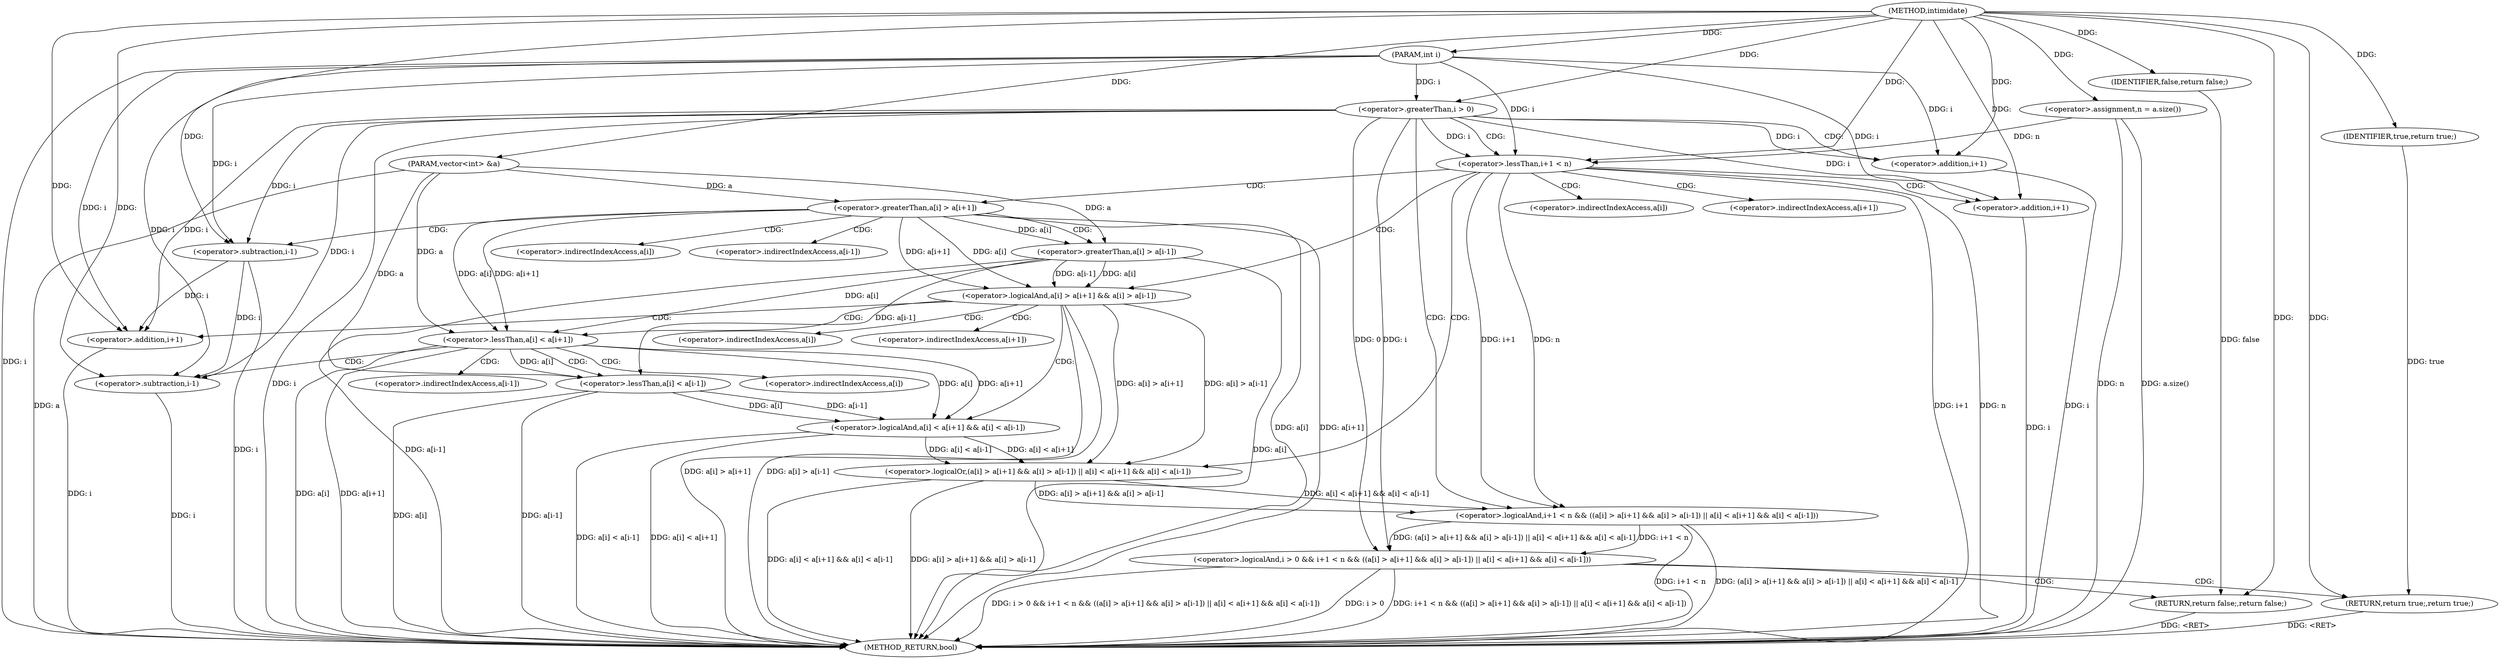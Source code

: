 digraph "intimidate" {  
"1000105" [label = "(METHOD,intimidate)" ]
"1000167" [label = "(METHOD_RETURN,bool)" ]
"1000106" [label = "(PARAM,int i)" ]
"1000107" [label = "(PARAM,vector<int> &a)" ]
"1000110" [label = "(<operator>.assignment,n = a.size())" ]
"1000165" [label = "(RETURN,return false;,return false;)" ]
"1000114" [label = "(<operator>.logicalAnd,i > 0 && i+1 < n && ((a[i] > a[i+1] && a[i] > a[i-1]) || a[i] < a[i+1] && a[i] < a[i-1]))" ]
"1000163" [label = "(RETURN,return true;,return true;)" ]
"1000166" [label = "(IDENTIFIER,false,return false;)" ]
"1000164" [label = "(IDENTIFIER,true,return true;)" ]
"1000115" [label = "(<operator>.greaterThan,i > 0)" ]
"1000118" [label = "(<operator>.logicalAnd,i+1 < n && ((a[i] > a[i+1] && a[i] > a[i-1]) || a[i] < a[i+1] && a[i] < a[i-1]))" ]
"1000119" [label = "(<operator>.lessThan,i+1 < n)" ]
"1000124" [label = "(<operator>.logicalOr,(a[i] > a[i+1] && a[i] > a[i-1]) || a[i] < a[i+1] && a[i] < a[i-1])" ]
"1000120" [label = "(<operator>.addition,i+1)" ]
"1000125" [label = "(<operator>.logicalAnd,a[i] > a[i+1] && a[i] > a[i-1])" ]
"1000144" [label = "(<operator>.logicalAnd,a[i] < a[i+1] && a[i] < a[i-1])" ]
"1000126" [label = "(<operator>.greaterThan,a[i] > a[i+1])" ]
"1000135" [label = "(<operator>.greaterThan,a[i] > a[i-1])" ]
"1000145" [label = "(<operator>.lessThan,a[i] < a[i+1])" ]
"1000154" [label = "(<operator>.lessThan,a[i] < a[i-1])" ]
"1000132" [label = "(<operator>.addition,i+1)" ]
"1000141" [label = "(<operator>.subtraction,i-1)" ]
"1000151" [label = "(<operator>.addition,i+1)" ]
"1000160" [label = "(<operator>.subtraction,i-1)" ]
"1000127" [label = "(<operator>.indirectIndexAccess,a[i])" ]
"1000130" [label = "(<operator>.indirectIndexAccess,a[i+1])" ]
"1000136" [label = "(<operator>.indirectIndexAccess,a[i])" ]
"1000139" [label = "(<operator>.indirectIndexAccess,a[i-1])" ]
"1000146" [label = "(<operator>.indirectIndexAccess,a[i])" ]
"1000149" [label = "(<operator>.indirectIndexAccess,a[i+1])" ]
"1000155" [label = "(<operator>.indirectIndexAccess,a[i])" ]
"1000158" [label = "(<operator>.indirectIndexAccess,a[i-1])" ]
  "1000165" -> "1000167"  [ label = "DDG: <RET>"] 
  "1000163" -> "1000167"  [ label = "DDG: <RET>"] 
  "1000106" -> "1000167"  [ label = "DDG: i"] 
  "1000107" -> "1000167"  [ label = "DDG: a"] 
  "1000110" -> "1000167"  [ label = "DDG: n"] 
  "1000110" -> "1000167"  [ label = "DDG: a.size()"] 
  "1000115" -> "1000167"  [ label = "DDG: i"] 
  "1000114" -> "1000167"  [ label = "DDG: i > 0"] 
  "1000120" -> "1000167"  [ label = "DDG: i"] 
  "1000119" -> "1000167"  [ label = "DDG: i+1"] 
  "1000119" -> "1000167"  [ label = "DDG: n"] 
  "1000118" -> "1000167"  [ label = "DDG: i+1 < n"] 
  "1000126" -> "1000167"  [ label = "DDG: a[i]"] 
  "1000132" -> "1000167"  [ label = "DDG: i"] 
  "1000126" -> "1000167"  [ label = "DDG: a[i+1]"] 
  "1000125" -> "1000167"  [ label = "DDG: a[i] > a[i+1]"] 
  "1000135" -> "1000167"  [ label = "DDG: a[i]"] 
  "1000141" -> "1000167"  [ label = "DDG: i"] 
  "1000135" -> "1000167"  [ label = "DDG: a[i-1]"] 
  "1000125" -> "1000167"  [ label = "DDG: a[i] > a[i-1]"] 
  "1000124" -> "1000167"  [ label = "DDG: a[i] > a[i+1] && a[i] > a[i-1]"] 
  "1000145" -> "1000167"  [ label = "DDG: a[i]"] 
  "1000151" -> "1000167"  [ label = "DDG: i"] 
  "1000145" -> "1000167"  [ label = "DDG: a[i+1]"] 
  "1000144" -> "1000167"  [ label = "DDG: a[i] < a[i+1]"] 
  "1000154" -> "1000167"  [ label = "DDG: a[i]"] 
  "1000160" -> "1000167"  [ label = "DDG: i"] 
  "1000154" -> "1000167"  [ label = "DDG: a[i-1]"] 
  "1000144" -> "1000167"  [ label = "DDG: a[i] < a[i-1]"] 
  "1000124" -> "1000167"  [ label = "DDG: a[i] < a[i+1] && a[i] < a[i-1]"] 
  "1000118" -> "1000167"  [ label = "DDG: (a[i] > a[i+1] && a[i] > a[i-1]) || a[i] < a[i+1] && a[i] < a[i-1]"] 
  "1000114" -> "1000167"  [ label = "DDG: i+1 < n && ((a[i] > a[i+1] && a[i] > a[i-1]) || a[i] < a[i+1] && a[i] < a[i-1])"] 
  "1000114" -> "1000167"  [ label = "DDG: i > 0 && i+1 < n && ((a[i] > a[i+1] && a[i] > a[i-1]) || a[i] < a[i+1] && a[i] < a[i-1])"] 
  "1000105" -> "1000106"  [ label = "DDG: "] 
  "1000105" -> "1000107"  [ label = "DDG: "] 
  "1000105" -> "1000110"  [ label = "DDG: "] 
  "1000166" -> "1000165"  [ label = "DDG: false"] 
  "1000105" -> "1000165"  [ label = "DDG: "] 
  "1000164" -> "1000163"  [ label = "DDG: true"] 
  "1000105" -> "1000163"  [ label = "DDG: "] 
  "1000105" -> "1000166"  [ label = "DDG: "] 
  "1000115" -> "1000114"  [ label = "DDG: 0"] 
  "1000115" -> "1000114"  [ label = "DDG: i"] 
  "1000118" -> "1000114"  [ label = "DDG: (a[i] > a[i+1] && a[i] > a[i-1]) || a[i] < a[i+1] && a[i] < a[i-1]"] 
  "1000118" -> "1000114"  [ label = "DDG: i+1 < n"] 
  "1000105" -> "1000164"  [ label = "DDG: "] 
  "1000106" -> "1000115"  [ label = "DDG: i"] 
  "1000105" -> "1000115"  [ label = "DDG: "] 
  "1000119" -> "1000118"  [ label = "DDG: i+1"] 
  "1000119" -> "1000118"  [ label = "DDG: n"] 
  "1000124" -> "1000118"  [ label = "DDG: a[i] > a[i+1] && a[i] > a[i-1]"] 
  "1000124" -> "1000118"  [ label = "DDG: a[i] < a[i+1] && a[i] < a[i-1]"] 
  "1000115" -> "1000119"  [ label = "DDG: i"] 
  "1000106" -> "1000119"  [ label = "DDG: i"] 
  "1000105" -> "1000119"  [ label = "DDG: "] 
  "1000110" -> "1000119"  [ label = "DDG: n"] 
  "1000125" -> "1000124"  [ label = "DDG: a[i] > a[i-1]"] 
  "1000125" -> "1000124"  [ label = "DDG: a[i] > a[i+1]"] 
  "1000144" -> "1000124"  [ label = "DDG: a[i] < a[i-1]"] 
  "1000144" -> "1000124"  [ label = "DDG: a[i] < a[i+1]"] 
  "1000115" -> "1000120"  [ label = "DDG: i"] 
  "1000106" -> "1000120"  [ label = "DDG: i"] 
  "1000105" -> "1000120"  [ label = "DDG: "] 
  "1000126" -> "1000125"  [ label = "DDG: a[i]"] 
  "1000126" -> "1000125"  [ label = "DDG: a[i+1]"] 
  "1000135" -> "1000125"  [ label = "DDG: a[i]"] 
  "1000135" -> "1000125"  [ label = "DDG: a[i-1]"] 
  "1000145" -> "1000144"  [ label = "DDG: a[i]"] 
  "1000145" -> "1000144"  [ label = "DDG: a[i+1]"] 
  "1000154" -> "1000144"  [ label = "DDG: a[i]"] 
  "1000154" -> "1000144"  [ label = "DDG: a[i-1]"] 
  "1000107" -> "1000126"  [ label = "DDG: a"] 
  "1000126" -> "1000135"  [ label = "DDG: a[i]"] 
  "1000107" -> "1000135"  [ label = "DDG: a"] 
  "1000126" -> "1000145"  [ label = "DDG: a[i]"] 
  "1000135" -> "1000145"  [ label = "DDG: a[i]"] 
  "1000107" -> "1000145"  [ label = "DDG: a"] 
  "1000126" -> "1000145"  [ label = "DDG: a[i+1]"] 
  "1000145" -> "1000154"  [ label = "DDG: a[i]"] 
  "1000107" -> "1000154"  [ label = "DDG: a"] 
  "1000135" -> "1000154"  [ label = "DDG: a[i-1]"] 
  "1000106" -> "1000132"  [ label = "DDG: i"] 
  "1000105" -> "1000132"  [ label = "DDG: "] 
  "1000115" -> "1000132"  [ label = "DDG: i"] 
  "1000106" -> "1000141"  [ label = "DDG: i"] 
  "1000105" -> "1000141"  [ label = "DDG: "] 
  "1000115" -> "1000141"  [ label = "DDG: i"] 
  "1000141" -> "1000151"  [ label = "DDG: i"] 
  "1000106" -> "1000151"  [ label = "DDG: i"] 
  "1000105" -> "1000151"  [ label = "DDG: "] 
  "1000115" -> "1000151"  [ label = "DDG: i"] 
  "1000106" -> "1000160"  [ label = "DDG: i"] 
  "1000105" -> "1000160"  [ label = "DDG: "] 
  "1000141" -> "1000160"  [ label = "DDG: i"] 
  "1000115" -> "1000160"  [ label = "DDG: i"] 
  "1000114" -> "1000165"  [ label = "CDG: "] 
  "1000114" -> "1000163"  [ label = "CDG: "] 
  "1000115" -> "1000119"  [ label = "CDG: "] 
  "1000115" -> "1000118"  [ label = "CDG: "] 
  "1000115" -> "1000120"  [ label = "CDG: "] 
  "1000119" -> "1000125"  [ label = "CDG: "] 
  "1000119" -> "1000127"  [ label = "CDG: "] 
  "1000119" -> "1000126"  [ label = "CDG: "] 
  "1000119" -> "1000132"  [ label = "CDG: "] 
  "1000119" -> "1000124"  [ label = "CDG: "] 
  "1000119" -> "1000130"  [ label = "CDG: "] 
  "1000125" -> "1000144"  [ label = "CDG: "] 
  "1000125" -> "1000149"  [ label = "CDG: "] 
  "1000125" -> "1000151"  [ label = "CDG: "] 
  "1000125" -> "1000145"  [ label = "CDG: "] 
  "1000125" -> "1000146"  [ label = "CDG: "] 
  "1000126" -> "1000141"  [ label = "CDG: "] 
  "1000126" -> "1000139"  [ label = "CDG: "] 
  "1000126" -> "1000135"  [ label = "CDG: "] 
  "1000126" -> "1000136"  [ label = "CDG: "] 
  "1000145" -> "1000158"  [ label = "CDG: "] 
  "1000145" -> "1000155"  [ label = "CDG: "] 
  "1000145" -> "1000154"  [ label = "CDG: "] 
  "1000145" -> "1000160"  [ label = "CDG: "] 
}
